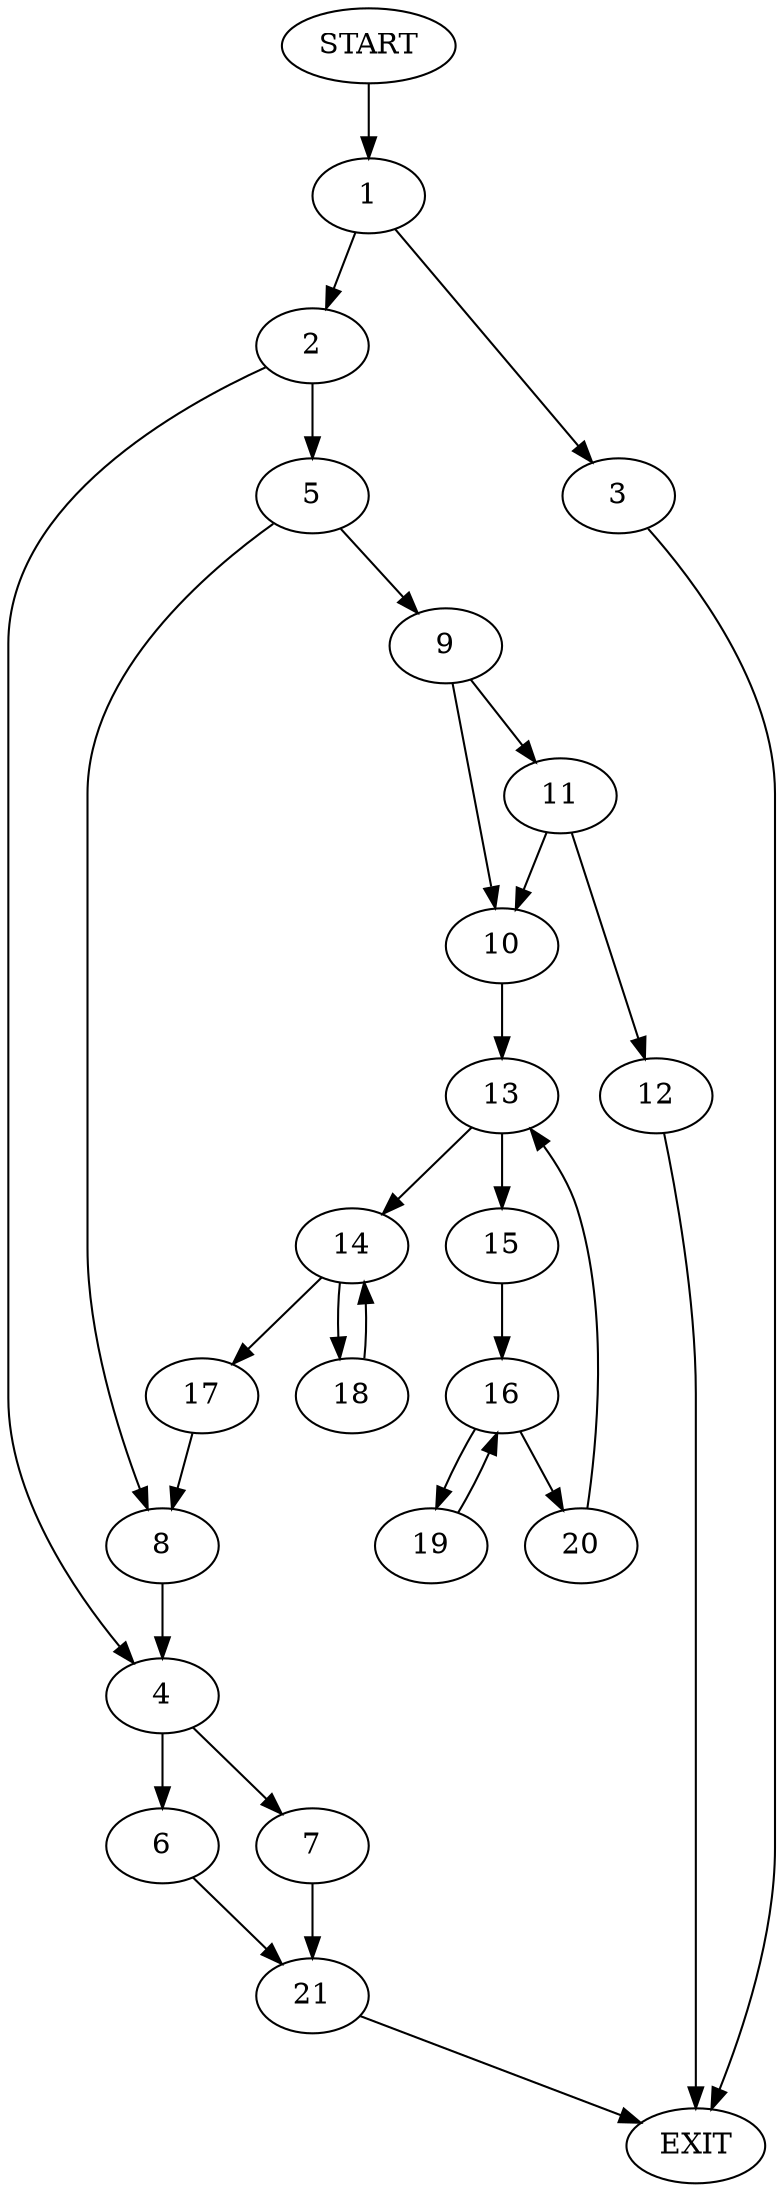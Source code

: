 digraph {
0 [label="START"]
22 [label="EXIT"]
0 -> 1
1 -> 2
1 -> 3
2 -> 4
2 -> 5
3 -> 22
4 -> 6
4 -> 7
5 -> 8
5 -> 9
9 -> 10
9 -> 11
8 -> 4
11 -> 10
11 -> 12
10 -> 13
12 -> 22
13 -> 14
13 -> 15
15 -> 16
14 -> 17
14 -> 18
16 -> 19
16 -> 20
19 -> 16
20 -> 13
18 -> 14
17 -> 8
6 -> 21
7 -> 21
21 -> 22
}
